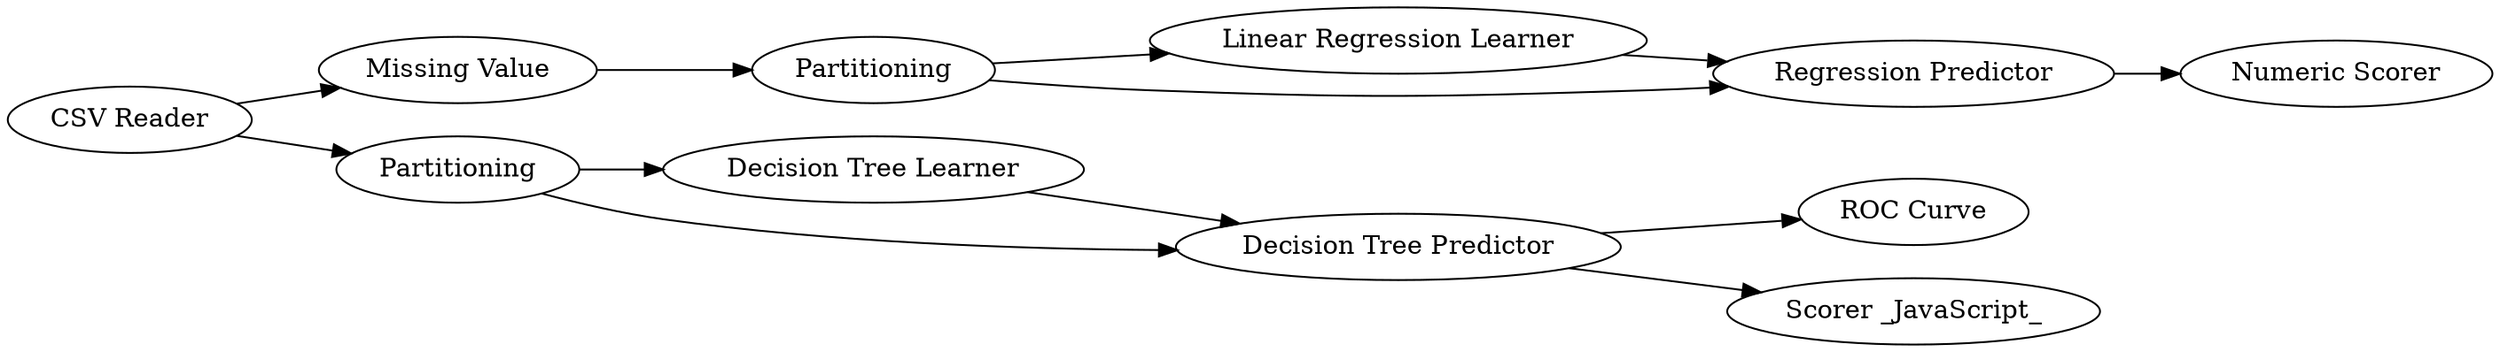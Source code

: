 digraph {
	11 -> 6
	7 -> 8
	8 -> 9
	18 -> 16
	17 -> 14
	14 -> 15
	16 -> 14
	14 -> 13
	18 -> 11
	16 -> 17
	6 -> 7
	6 -> 8
	16 [label=Partitioning]
	13 [label="Scorer _JavaScript_"]
	7 [label="Linear Regression Learner"]
	9 [label="Numeric Scorer"]
	11 [label="Missing Value"]
	18 [label="CSV Reader"]
	6 [label=Partitioning]
	8 [label="Regression Predictor"]
	15 [label="ROC Curve"]
	14 [label="Decision Tree Predictor"]
	17 [label="Decision Tree Learner"]
	rankdir=LR
}
